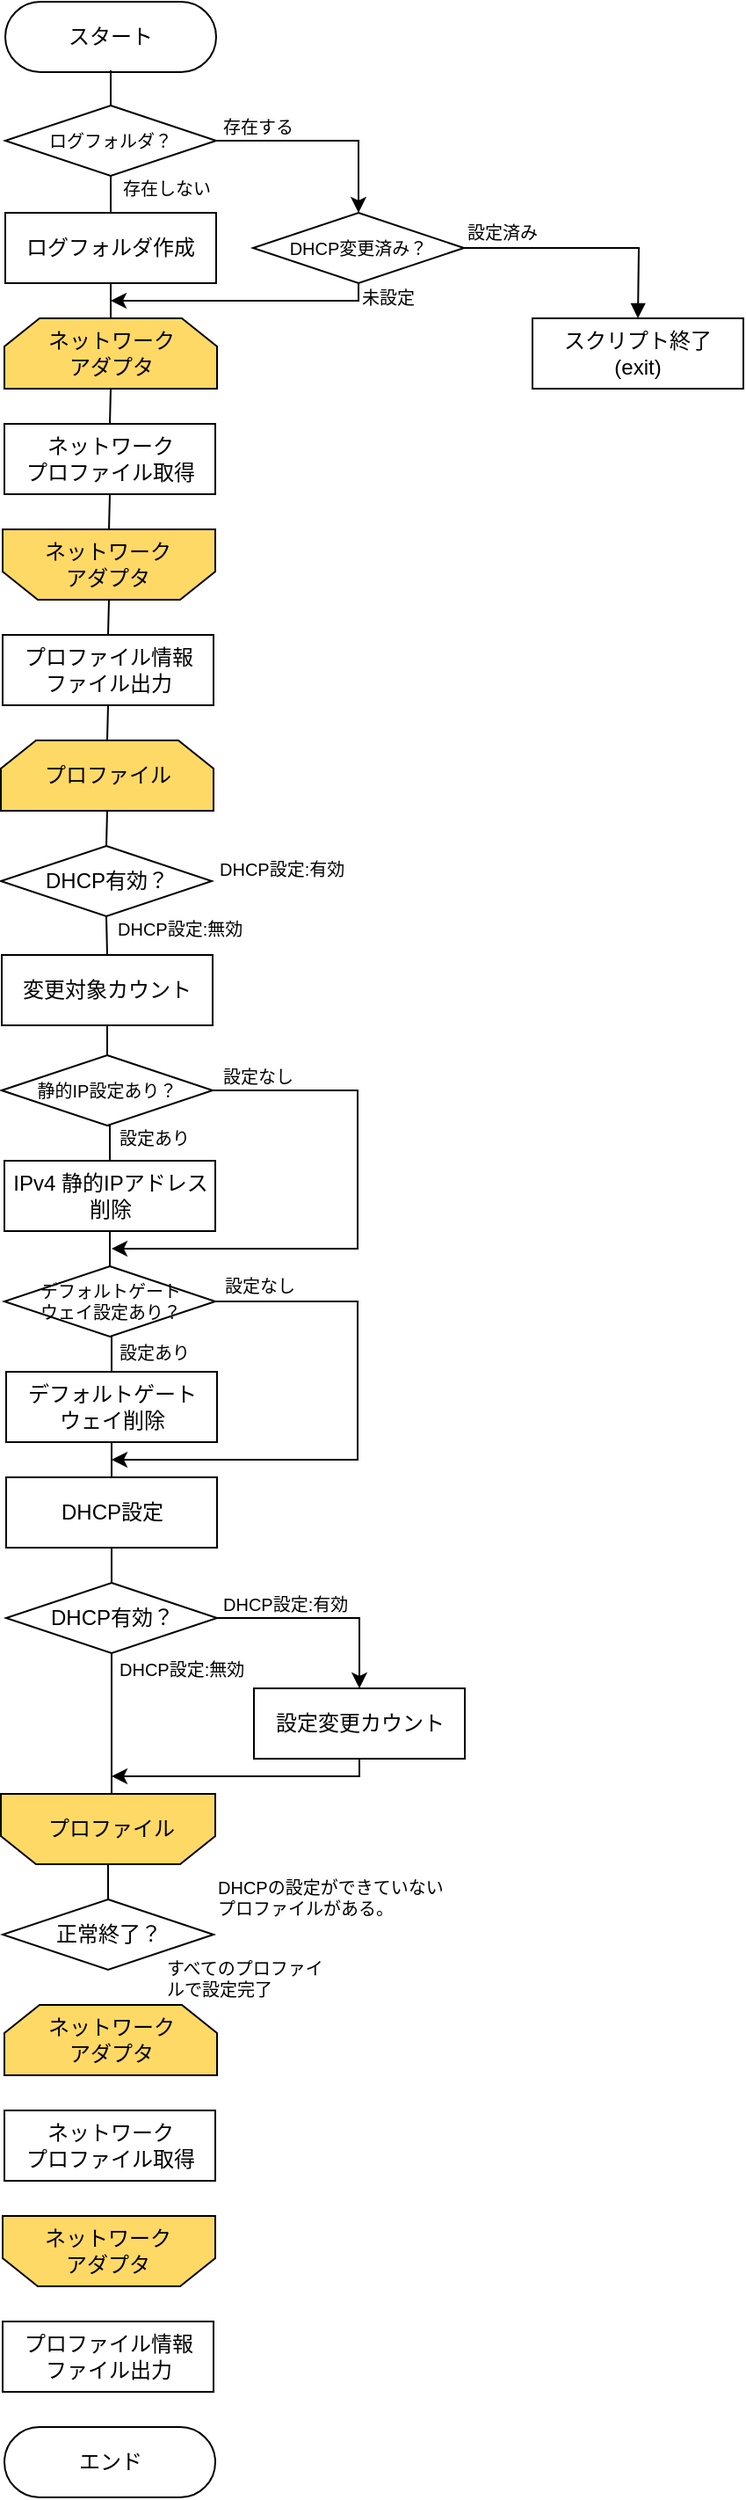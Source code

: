 <mxfile version="22.1.11" type="github">
  <diagram name="ページ1" id="wHj56v0oZ02i9ZqQ-0CH">
    <mxGraphModel dx="819" dy="458" grid="1" gridSize="10" guides="1" tooltips="1" connect="1" arrows="0" fold="1" page="1" pageScale="1" pageWidth="827" pageHeight="1169" math="0" shadow="0">
      <root>
        <mxCell id="0" />
        <mxCell id="1" parent="0" />
        <mxCell id="VmGl2ix6Ah8uTbjQqr3t-1" value="スタート" style="rounded=1;whiteSpace=wrap;html=1;arcSize=50;" parent="1" vertex="1">
          <mxGeometry x="40" y="40" width="120" height="40" as="geometry" />
        </mxCell>
        <mxCell id="VmGl2ix6Ah8uTbjQqr3t-23" value="エンド" style="rounded=1;whiteSpace=wrap;html=1;arcSize=50;" parent="1" vertex="1">
          <mxGeometry x="39.5" y="1419" width="120" height="40" as="geometry" />
        </mxCell>
        <mxCell id="vMYI4mo94rOwHd-NQ6uU-60" style="edgeStyle=orthogonalEdgeStyle;rounded=0;orthogonalLoop=1;jettySize=auto;html=1;exitX=0.5;exitY=1;exitDx=0;exitDy=0;" edge="1" parent="1" source="VmGl2ix6Ah8uTbjQqr3t-27">
          <mxGeometry relative="1" as="geometry">
            <mxPoint x="100" y="210" as="targetPoint" />
            <Array as="points">
              <mxPoint x="241" y="210" />
            </Array>
          </mxGeometry>
        </mxCell>
        <mxCell id="VmGl2ix6Ah8uTbjQqr3t-27" value="DHCP変更済み？" style="rhombus;whiteSpace=wrap;html=1;fontSize=10;" parent="1" vertex="1">
          <mxGeometry x="181" y="160" width="120" height="40" as="geometry" />
        </mxCell>
        <mxCell id="VmGl2ix6Ah8uTbjQqr3t-28" style="edgeStyle=orthogonalEdgeStyle;rounded=0;orthogonalLoop=1;jettySize=auto;html=1;entryX=0.5;entryY=0;entryDx=0;entryDy=0;endArrow=none;endFill=0;" parent="1" source="VmGl2ix6Ah8uTbjQqr3t-1" target="vMYI4mo94rOwHd-NQ6uU-2" edge="1">
          <mxGeometry relative="1" as="geometry">
            <mxPoint x="220" y="130" as="sourcePoint" />
            <mxPoint x="220" y="150" as="targetPoint" />
          </mxGeometry>
        </mxCell>
        <mxCell id="VmGl2ix6Ah8uTbjQqr3t-29" value="" style="endArrow=block;html=1;rounded=0;edgeStyle=orthogonalEdgeStyle;endFill=1;" parent="1" source="VmGl2ix6Ah8uTbjQqr3t-27" edge="1">
          <mxGeometry width="50" height="50" relative="1" as="geometry">
            <mxPoint x="301" y="180" as="sourcePoint" />
            <mxPoint x="400" y="220" as="targetPoint" />
          </mxGeometry>
        </mxCell>
        <mxCell id="VmGl2ix6Ah8uTbjQqr3t-30" value="設定済み" style="text;html=1;strokeColor=none;fillColor=none;align=left;verticalAlign=middle;whiteSpace=wrap;rounded=0;fontSize=10;" parent="1" vertex="1">
          <mxGeometry x="301" y="156" width="60" height="30" as="geometry" />
        </mxCell>
        <mxCell id="VmGl2ix6Ah8uTbjQqr3t-31" value="未設定" style="text;html=1;strokeColor=none;fillColor=none;align=left;verticalAlign=middle;whiteSpace=wrap;rounded=0;fontSize=10;" parent="1" vertex="1">
          <mxGeometry x="241" y="193" width="60" height="30" as="geometry" />
        </mxCell>
        <mxCell id="vMYI4mo94rOwHd-NQ6uU-45" style="edgeStyle=orthogonalEdgeStyle;rounded=0;hachureGap=4;orthogonalLoop=1;jettySize=auto;html=1;exitX=0.5;exitY=1;exitDx=0;exitDy=0;entryX=0.5;entryY=0;entryDx=0;entryDy=0;fontFamily=Architects Daughter;fontSource=https%3A%2F%2Ffonts.googleapis.com%2Fcss%3Ffamily%3DArchitects%2BDaughter;fontSize=16;endArrow=none;endFill=0;" edge="1" parent="1" source="vMYI4mo94rOwHd-NQ6uU-2" target="vMYI4mo94rOwHd-NQ6uU-9">
          <mxGeometry relative="1" as="geometry" />
        </mxCell>
        <mxCell id="vMYI4mo94rOwHd-NQ6uU-59" style="edgeStyle=orthogonalEdgeStyle;rounded=0;orthogonalLoop=1;jettySize=auto;html=1;exitX=1;exitY=0.5;exitDx=0;exitDy=0;entryX=0.5;entryY=0;entryDx=0;entryDy=0;" edge="1" parent="1" source="vMYI4mo94rOwHd-NQ6uU-2" target="VmGl2ix6Ah8uTbjQqr3t-27">
          <mxGeometry relative="1" as="geometry" />
        </mxCell>
        <mxCell id="vMYI4mo94rOwHd-NQ6uU-2" value="ログフォルダ？" style="rhombus;whiteSpace=wrap;html=1;fontSize=10;" vertex="1" parent="1">
          <mxGeometry x="40" y="99" width="120" height="40" as="geometry" />
        </mxCell>
        <mxCell id="vMYI4mo94rOwHd-NQ6uU-3" value="存在しない" style="text;html=1;strokeColor=none;fillColor=none;align=left;verticalAlign=middle;whiteSpace=wrap;rounded=0;fontSize=10;" vertex="1" parent="1">
          <mxGeometry x="105" y="131" width="70" height="30" as="geometry" />
        </mxCell>
        <mxCell id="vMYI4mo94rOwHd-NQ6uU-4" value="存在する" style="text;html=1;strokeColor=none;fillColor=none;align=left;verticalAlign=middle;whiteSpace=wrap;rounded=0;fontSize=10;" vertex="1" parent="1">
          <mxGeometry x="161.5" y="96" width="60" height="30" as="geometry" />
        </mxCell>
        <mxCell id="vMYI4mo94rOwHd-NQ6uU-7" value="スクリプト終了&lt;br&gt;(exit)" style="rounded=0;whiteSpace=wrap;html=1;" vertex="1" parent="1">
          <mxGeometry x="340" y="220" width="120" height="40" as="geometry" />
        </mxCell>
        <mxCell id="vMYI4mo94rOwHd-NQ6uU-46" style="edgeStyle=orthogonalEdgeStyle;rounded=0;hachureGap=4;orthogonalLoop=1;jettySize=auto;html=1;exitX=0.5;exitY=1;exitDx=0;exitDy=0;entryX=0.5;entryY=0;entryDx=0;entryDy=0;fontFamily=Architects Daughter;fontSource=https%3A%2F%2Ffonts.googleapis.com%2Fcss%3Ffamily%3DArchitects%2BDaughter;fontSize=16;endArrow=none;endFill=0;" edge="1" parent="1" source="vMYI4mo94rOwHd-NQ6uU-9" target="vMYI4mo94rOwHd-NQ6uU-10">
          <mxGeometry relative="1" as="geometry" />
        </mxCell>
        <mxCell id="vMYI4mo94rOwHd-NQ6uU-9" value="ログフォルダ作成" style="rounded=0;whiteSpace=wrap;html=1;" vertex="1" parent="1">
          <mxGeometry x="40" y="160" width="120" height="40" as="geometry" />
        </mxCell>
        <mxCell id="vMYI4mo94rOwHd-NQ6uU-47" style="edgeStyle=orthogonalEdgeStyle;rounded=0;hachureGap=4;orthogonalLoop=1;jettySize=auto;html=1;exitX=0.5;exitY=1;exitDx=0;exitDy=0;entryX=0.5;entryY=0;entryDx=0;entryDy=0;fontFamily=Architects Daughter;fontSource=https%3A%2F%2Ffonts.googleapis.com%2Fcss%3Ffamily%3DArchitects%2BDaughter;fontSize=16;endArrow=none;endFill=0;" edge="1" parent="1" source="vMYI4mo94rOwHd-NQ6uU-10" target="vMYI4mo94rOwHd-NQ6uU-11">
          <mxGeometry relative="1" as="geometry" />
        </mxCell>
        <mxCell id="vMYI4mo94rOwHd-NQ6uU-10" value="ネットワーク&lt;br&gt;アダプタ" style="shape=loopLimit;whiteSpace=wrap;html=1;fillColor=#FFD966;" vertex="1" parent="1">
          <mxGeometry x="39.5" y="220" width="121" height="40" as="geometry" />
        </mxCell>
        <mxCell id="vMYI4mo94rOwHd-NQ6uU-48" style="edgeStyle=orthogonalEdgeStyle;rounded=0;hachureGap=4;orthogonalLoop=1;jettySize=auto;html=1;exitX=0.5;exitY=1;exitDx=0;exitDy=0;entryX=0.5;entryY=1;entryDx=0;entryDy=0;fontFamily=Architects Daughter;fontSource=https%3A%2F%2Ffonts.googleapis.com%2Fcss%3Ffamily%3DArchitects%2BDaughter;fontSize=16;endArrow=none;endFill=0;" edge="1" parent="1" source="vMYI4mo94rOwHd-NQ6uU-11" target="vMYI4mo94rOwHd-NQ6uU-13">
          <mxGeometry relative="1" as="geometry" />
        </mxCell>
        <mxCell id="vMYI4mo94rOwHd-NQ6uU-11" value="ネットワーク&lt;br&gt;プロファイル取得" style="rounded=0;whiteSpace=wrap;html=1;" vertex="1" parent="1">
          <mxGeometry x="39.5" y="280" width="120" height="40" as="geometry" />
        </mxCell>
        <mxCell id="vMYI4mo94rOwHd-NQ6uU-50" style="edgeStyle=orthogonalEdgeStyle;rounded=0;hachureGap=4;orthogonalLoop=1;jettySize=auto;html=1;exitX=0.5;exitY=1;exitDx=0;exitDy=0;entryX=0.5;entryY=0;entryDx=0;entryDy=0;fontFamily=Architects Daughter;fontSource=https%3A%2F%2Ffonts.googleapis.com%2Fcss%3Ffamily%3DArchitects%2BDaughter;fontSize=16;endArrow=none;endFill=0;" edge="1" parent="1" source="vMYI4mo94rOwHd-NQ6uU-12" target="vMYI4mo94rOwHd-NQ6uU-15">
          <mxGeometry relative="1" as="geometry" />
        </mxCell>
        <mxCell id="vMYI4mo94rOwHd-NQ6uU-12" value="プロファイル情報&lt;br&gt;ファイル出力" style="rounded=0;whiteSpace=wrap;html=1;" vertex="1" parent="1">
          <mxGeometry x="38.5" y="400" width="120" height="40" as="geometry" />
        </mxCell>
        <mxCell id="vMYI4mo94rOwHd-NQ6uU-49" style="edgeStyle=orthogonalEdgeStyle;rounded=0;hachureGap=4;orthogonalLoop=1;jettySize=auto;html=1;exitX=0.5;exitY=0;exitDx=0;exitDy=0;entryX=0.5;entryY=0;entryDx=0;entryDy=0;fontFamily=Architects Daughter;fontSource=https%3A%2F%2Ffonts.googleapis.com%2Fcss%3Ffamily%3DArchitects%2BDaughter;fontSize=16;endArrow=none;endFill=0;" edge="1" parent="1" source="vMYI4mo94rOwHd-NQ6uU-13" target="vMYI4mo94rOwHd-NQ6uU-12">
          <mxGeometry relative="1" as="geometry" />
        </mxCell>
        <mxCell id="vMYI4mo94rOwHd-NQ6uU-13" value="" style="shape=loopLimit;whiteSpace=wrap;html=1;rotation=-180;verticalAlign=middle;fillColor=#FFD966;" vertex="1" parent="1">
          <mxGeometry x="38.5" y="340" width="121" height="40" as="geometry" />
        </mxCell>
        <mxCell id="vMYI4mo94rOwHd-NQ6uU-14" value="ネットワーク&lt;br&gt;アダプタ" style="text;html=1;strokeColor=none;fillColor=none;align=center;verticalAlign=middle;whiteSpace=wrap;rounded=0;" vertex="1" parent="1">
          <mxGeometry x="58" y="345" width="81" height="30" as="geometry" />
        </mxCell>
        <mxCell id="vMYI4mo94rOwHd-NQ6uU-51" style="edgeStyle=orthogonalEdgeStyle;rounded=0;hachureGap=4;orthogonalLoop=1;jettySize=auto;html=1;exitX=0.5;exitY=1;exitDx=0;exitDy=0;entryX=0.5;entryY=0;entryDx=0;entryDy=0;fontFamily=Architects Daughter;fontSource=https%3A%2F%2Ffonts.googleapis.com%2Fcss%3Ffamily%3DArchitects%2BDaughter;fontSize=16;endArrow=none;endFill=0;" edge="1" parent="1" source="vMYI4mo94rOwHd-NQ6uU-15" target="vMYI4mo94rOwHd-NQ6uU-19">
          <mxGeometry relative="1" as="geometry" />
        </mxCell>
        <mxCell id="vMYI4mo94rOwHd-NQ6uU-15" value="プロファイル" style="shape=loopLimit;whiteSpace=wrap;html=1;fillColor=#FFD966;" vertex="1" parent="1">
          <mxGeometry x="37.5" y="460" width="121" height="40" as="geometry" />
        </mxCell>
        <mxCell id="vMYI4mo94rOwHd-NQ6uU-17" value="" style="shape=loopLimit;whiteSpace=wrap;html=1;rotation=-180;verticalAlign=middle;fillColor=#FFD966;" vertex="1" parent="1">
          <mxGeometry x="37.5" y="1059" width="122" height="40" as="geometry" />
        </mxCell>
        <mxCell id="vMYI4mo94rOwHd-NQ6uU-18" value="プロファイル" style="text;html=1;strokeColor=none;fillColor=none;align=center;verticalAlign=middle;whiteSpace=wrap;rounded=0;" vertex="1" parent="1">
          <mxGeometry x="60" y="1064" width="81" height="30" as="geometry" />
        </mxCell>
        <mxCell id="vMYI4mo94rOwHd-NQ6uU-66" style="edgeStyle=orthogonalEdgeStyle;rounded=0;orthogonalLoop=1;jettySize=auto;html=1;exitX=0.5;exitY=1;exitDx=0;exitDy=0;entryX=0.5;entryY=0;entryDx=0;entryDy=0;endArrow=none;endFill=0;" edge="1" parent="1" source="vMYI4mo94rOwHd-NQ6uU-19" target="vMYI4mo94rOwHd-NQ6uU-65">
          <mxGeometry relative="1" as="geometry" />
        </mxCell>
        <mxCell id="vMYI4mo94rOwHd-NQ6uU-19" value="DHCP有効？" style="rhombus;whiteSpace=wrap;html=1;" vertex="1" parent="1">
          <mxGeometry x="37.5" y="520" width="120" height="40" as="geometry" />
        </mxCell>
        <mxCell id="vMYI4mo94rOwHd-NQ6uU-20" value="DHCP設定:無効" style="text;html=1;strokeColor=none;fillColor=none;align=left;verticalAlign=middle;whiteSpace=wrap;rounded=0;fontSize=10;" vertex="1" parent="1">
          <mxGeometry x="102" y="552" width="100" height="30" as="geometry" />
        </mxCell>
        <mxCell id="vMYI4mo94rOwHd-NQ6uU-21" value="DHCP設定:有効" style="text;html=1;strokeColor=none;fillColor=none;align=left;verticalAlign=middle;whiteSpace=wrap;rounded=0;fontSize=10;" vertex="1" parent="1">
          <mxGeometry x="160" y="518" width="107" height="30" as="geometry" />
        </mxCell>
        <mxCell id="vMYI4mo94rOwHd-NQ6uU-54" style="edgeStyle=orthogonalEdgeStyle;rounded=0;hachureGap=4;orthogonalLoop=1;jettySize=auto;html=1;exitX=0.5;exitY=1;exitDx=0;exitDy=0;entryX=0.5;entryY=0;entryDx=0;entryDy=0;fontFamily=Architects Daughter;fontSource=https%3A%2F%2Ffonts.googleapis.com%2Fcss%3Ffamily%3DArchitects%2BDaughter;fontSize=16;endArrow=none;endFill=0;" edge="1" parent="1" source="vMYI4mo94rOwHd-NQ6uU-22" target="vMYI4mo94rOwHd-NQ6uU-27">
          <mxGeometry relative="1" as="geometry" />
        </mxCell>
        <mxCell id="vMYI4mo94rOwHd-NQ6uU-22" value="IPv4 静的IPアドレス&lt;br&gt;削除" style="rounded=0;whiteSpace=wrap;html=1;" vertex="1" parent="1">
          <mxGeometry x="39.5" y="699" width="120" height="40" as="geometry" />
        </mxCell>
        <mxCell id="vMYI4mo94rOwHd-NQ6uU-53" style="edgeStyle=orthogonalEdgeStyle;rounded=0;hachureGap=4;orthogonalLoop=1;jettySize=auto;html=1;exitX=0.5;exitY=1;exitDx=0;exitDy=0;entryX=0.5;entryY=0;entryDx=0;entryDy=0;fontFamily=Architects Daughter;fontSource=https%3A%2F%2Ffonts.googleapis.com%2Fcss%3Ffamily%3DArchitects%2BDaughter;fontSize=16;endArrow=none;endFill=0;" edge="1" parent="1" source="vMYI4mo94rOwHd-NQ6uU-23" target="vMYI4mo94rOwHd-NQ6uU-22">
          <mxGeometry relative="1" as="geometry" />
        </mxCell>
        <mxCell id="vMYI4mo94rOwHd-NQ6uU-62" style="edgeStyle=orthogonalEdgeStyle;rounded=0;orthogonalLoop=1;jettySize=auto;html=1;exitX=1;exitY=0.5;exitDx=0;exitDy=0;" edge="1" parent="1" source="vMYI4mo94rOwHd-NQ6uU-23">
          <mxGeometry relative="1" as="geometry">
            <mxPoint x="100.5" y="749" as="targetPoint" />
            <Array as="points">
              <mxPoint x="240.5" y="659" />
              <mxPoint x="240.5" y="749" />
            </Array>
          </mxGeometry>
        </mxCell>
        <mxCell id="vMYI4mo94rOwHd-NQ6uU-23" value="静的IP設定あり？" style="rhombus;whiteSpace=wrap;html=1;fontSize=10;" vertex="1" parent="1">
          <mxGeometry x="38" y="639" width="120" height="40" as="geometry" />
        </mxCell>
        <mxCell id="vMYI4mo94rOwHd-NQ6uU-24" value="設定あり" style="text;html=1;strokeColor=none;fillColor=none;align=left;verticalAlign=middle;whiteSpace=wrap;rounded=0;fontSize=10;" vertex="1" parent="1">
          <mxGeometry x="102.5" y="671" width="60" height="30" as="geometry" />
        </mxCell>
        <mxCell id="vMYI4mo94rOwHd-NQ6uU-25" value="設定なし" style="text;html=1;strokeColor=none;fillColor=none;align=left;verticalAlign=middle;whiteSpace=wrap;rounded=0;fontSize=10;" vertex="1" parent="1">
          <mxGeometry x="161.5" y="636" width="57" height="30" as="geometry" />
        </mxCell>
        <mxCell id="vMYI4mo94rOwHd-NQ6uU-56" style="edgeStyle=orthogonalEdgeStyle;rounded=0;hachureGap=4;orthogonalLoop=1;jettySize=auto;html=1;exitX=0.5;exitY=1;exitDx=0;exitDy=0;entryX=0.5;entryY=0;entryDx=0;entryDy=0;fontFamily=Architects Daughter;fontSource=https%3A%2F%2Ffonts.googleapis.com%2Fcss%3Ffamily%3DArchitects%2BDaughter;fontSize=16;endArrow=none;endFill=0;" edge="1" parent="1" source="vMYI4mo94rOwHd-NQ6uU-26" target="vMYI4mo94rOwHd-NQ6uU-30">
          <mxGeometry relative="1" as="geometry" />
        </mxCell>
        <mxCell id="vMYI4mo94rOwHd-NQ6uU-26" value="デフォルトゲート&lt;br&gt;ウェイ削除" style="rounded=0;whiteSpace=wrap;html=1;" vertex="1" parent="1">
          <mxGeometry x="40.5" y="819" width="120" height="40" as="geometry" />
        </mxCell>
        <mxCell id="vMYI4mo94rOwHd-NQ6uU-55" style="edgeStyle=orthogonalEdgeStyle;rounded=0;hachureGap=4;orthogonalLoop=1;jettySize=auto;html=1;exitX=0.5;exitY=1;exitDx=0;exitDy=0;entryX=0.5;entryY=0;entryDx=0;entryDy=0;fontFamily=Architects Daughter;fontSource=https%3A%2F%2Ffonts.googleapis.com%2Fcss%3Ffamily%3DArchitects%2BDaughter;fontSize=16;endArrow=none;endFill=0;" edge="1" parent="1" source="vMYI4mo94rOwHd-NQ6uU-27" target="vMYI4mo94rOwHd-NQ6uU-26">
          <mxGeometry relative="1" as="geometry" />
        </mxCell>
        <mxCell id="vMYI4mo94rOwHd-NQ6uU-63" style="edgeStyle=orthogonalEdgeStyle;rounded=0;orthogonalLoop=1;jettySize=auto;html=1;exitX=1;exitY=0.5;exitDx=0;exitDy=0;" edge="1" parent="1" source="vMYI4mo94rOwHd-NQ6uU-27">
          <mxGeometry relative="1" as="geometry">
            <mxPoint x="100.5" y="869" as="targetPoint" />
            <Array as="points">
              <mxPoint x="240.5" y="779" />
              <mxPoint x="240.5" y="869" />
            </Array>
          </mxGeometry>
        </mxCell>
        <mxCell id="vMYI4mo94rOwHd-NQ6uU-27" value="デフォルトゲート&lt;br style=&quot;font-size: 10px;&quot;&gt;ウェイ設定あり？" style="rhombus;whiteSpace=wrap;html=1;fontSize=10;" vertex="1" parent="1">
          <mxGeometry x="39.5" y="759" width="120" height="40" as="geometry" />
        </mxCell>
        <mxCell id="vMYI4mo94rOwHd-NQ6uU-28" value="設定あり" style="text;html=1;strokeColor=none;fillColor=none;align=left;verticalAlign=middle;whiteSpace=wrap;rounded=0;fontSize=10;" vertex="1" parent="1">
          <mxGeometry x="102.5" y="793" width="60" height="30" as="geometry" />
        </mxCell>
        <mxCell id="vMYI4mo94rOwHd-NQ6uU-29" value="設定なし" style="text;html=1;strokeColor=none;fillColor=none;align=left;verticalAlign=middle;whiteSpace=wrap;rounded=0;fontSize=10;" vertex="1" parent="1">
          <mxGeometry x="162.5" y="755" width="57" height="30" as="geometry" />
        </mxCell>
        <mxCell id="vMYI4mo94rOwHd-NQ6uU-57" style="edgeStyle=orthogonalEdgeStyle;rounded=0;hachureGap=4;orthogonalLoop=1;jettySize=auto;html=1;exitX=0.5;exitY=1;exitDx=0;exitDy=0;entryX=0.5;entryY=0;entryDx=0;entryDy=0;fontFamily=Architects Daughter;fontSource=https%3A%2F%2Ffonts.googleapis.com%2Fcss%3Ffamily%3DArchitects%2BDaughter;fontSize=16;endArrow=none;endFill=0;" edge="1" parent="1" source="vMYI4mo94rOwHd-NQ6uU-30" target="vMYI4mo94rOwHd-NQ6uU-31">
          <mxGeometry relative="1" as="geometry" />
        </mxCell>
        <mxCell id="vMYI4mo94rOwHd-NQ6uU-30" value="DHCP設定" style="rounded=0;whiteSpace=wrap;html=1;" vertex="1" parent="1">
          <mxGeometry x="40.5" y="879" width="120" height="40" as="geometry" />
        </mxCell>
        <mxCell id="vMYI4mo94rOwHd-NQ6uU-58" style="edgeStyle=orthogonalEdgeStyle;rounded=0;hachureGap=4;orthogonalLoop=1;jettySize=auto;html=1;exitX=0.5;exitY=1;exitDx=0;exitDy=0;entryX=0.5;entryY=1;entryDx=0;entryDy=0;fontFamily=Architects Daughter;fontSource=https%3A%2F%2Ffonts.googleapis.com%2Fcss%3Ffamily%3DArchitects%2BDaughter;fontSize=16;endArrow=none;endFill=0;" edge="1" parent="1" source="vMYI4mo94rOwHd-NQ6uU-31" target="vMYI4mo94rOwHd-NQ6uU-17">
          <mxGeometry relative="1" as="geometry">
            <Array as="points">
              <mxPoint x="100.5" y="1059" />
            </Array>
          </mxGeometry>
        </mxCell>
        <mxCell id="vMYI4mo94rOwHd-NQ6uU-61" style="edgeStyle=orthogonalEdgeStyle;rounded=0;orthogonalLoop=1;jettySize=auto;html=1;exitX=1;exitY=0.5;exitDx=0;exitDy=0;entryX=0.5;entryY=0;entryDx=0;entryDy=0;" edge="1" parent="1" source="vMYI4mo94rOwHd-NQ6uU-31" target="vMYI4mo94rOwHd-NQ6uU-34">
          <mxGeometry relative="1" as="geometry" />
        </mxCell>
        <mxCell id="vMYI4mo94rOwHd-NQ6uU-31" value="DHCP有効？" style="rhombus;whiteSpace=wrap;html=1;" vertex="1" parent="1">
          <mxGeometry x="40.5" y="939" width="120" height="40" as="geometry" />
        </mxCell>
        <mxCell id="vMYI4mo94rOwHd-NQ6uU-32" value="DHCP設定:無効" style="text;html=1;strokeColor=none;fillColor=none;align=left;verticalAlign=middle;whiteSpace=wrap;rounded=0;fontSize=10;" vertex="1" parent="1">
          <mxGeometry x="102.5" y="973" width="100" height="30" as="geometry" />
        </mxCell>
        <mxCell id="vMYI4mo94rOwHd-NQ6uU-33" value="DHCP設定:有効" style="text;html=1;strokeColor=none;fillColor=none;align=left;verticalAlign=middle;whiteSpace=wrap;rounded=0;fontSize=10;" vertex="1" parent="1">
          <mxGeometry x="161.5" y="936" width="107" height="30" as="geometry" />
        </mxCell>
        <mxCell id="vMYI4mo94rOwHd-NQ6uU-64" style="edgeStyle=orthogonalEdgeStyle;rounded=0;orthogonalLoop=1;jettySize=auto;html=1;exitX=0.5;exitY=1;exitDx=0;exitDy=0;" edge="1" parent="1" source="vMYI4mo94rOwHd-NQ6uU-34">
          <mxGeometry relative="1" as="geometry">
            <mxPoint x="100.5" y="1049" as="targetPoint" />
            <Array as="points">
              <mxPoint x="241.5" y="1049" />
            </Array>
          </mxGeometry>
        </mxCell>
        <mxCell id="vMYI4mo94rOwHd-NQ6uU-34" value="設定変更カウント" style="rounded=0;whiteSpace=wrap;html=1;" vertex="1" parent="1">
          <mxGeometry x="181.5" y="999" width="120" height="40" as="geometry" />
        </mxCell>
        <mxCell id="vMYI4mo94rOwHd-NQ6uU-36" style="edgeStyle=orthogonalEdgeStyle;rounded=0;orthogonalLoop=1;jettySize=auto;html=1;endArrow=none;endFill=0;exitX=0.5;exitY=0;exitDx=0;exitDy=0;entryX=0.5;entryY=0;entryDx=0;entryDy=0;" edge="1" target="vMYI4mo94rOwHd-NQ6uU-37" parent="1" source="vMYI4mo94rOwHd-NQ6uU-17">
          <mxGeometry relative="1" as="geometry">
            <mxPoint x="99.5" y="1099" as="sourcePoint" />
            <mxPoint x="98.5" y="1139" as="targetPoint" />
          </mxGeometry>
        </mxCell>
        <mxCell id="vMYI4mo94rOwHd-NQ6uU-37" value="正常終了？" style="rhombus;whiteSpace=wrap;html=1;" vertex="1" parent="1">
          <mxGeometry x="38.5" y="1119" width="120" height="40" as="geometry" />
        </mxCell>
        <mxCell id="vMYI4mo94rOwHd-NQ6uU-38" value="DHCPの設定ができていない&lt;br style=&quot;font-size: 10px;&quot;&gt;プロファイルがある。" style="text;html=1;strokeColor=none;fillColor=none;align=left;verticalAlign=middle;whiteSpace=wrap;rounded=0;fontSize=10;" vertex="1" parent="1">
          <mxGeometry x="158.5" y="1103" width="171" height="30" as="geometry" />
        </mxCell>
        <mxCell id="vMYI4mo94rOwHd-NQ6uU-39" value="すべてのプロファイルで設定完了" style="text;html=1;strokeColor=none;fillColor=none;align=left;verticalAlign=middle;whiteSpace=wrap;rounded=0;fontSize=10;" vertex="1" parent="1">
          <mxGeometry x="129.5" y="1149" width="100" height="30" as="geometry" />
        </mxCell>
        <mxCell id="vMYI4mo94rOwHd-NQ6uU-40" value="ネットワーク&lt;br&gt;アダプタ" style="shape=loopLimit;whiteSpace=wrap;html=1;fillColor=#FFD966;" vertex="1" parent="1">
          <mxGeometry x="39.5" y="1179" width="121" height="40" as="geometry" />
        </mxCell>
        <mxCell id="vMYI4mo94rOwHd-NQ6uU-41" value="ネットワーク&lt;br&gt;プロファイル取得" style="rounded=0;whiteSpace=wrap;html=1;" vertex="1" parent="1">
          <mxGeometry x="39.5" y="1239" width="120" height="40" as="geometry" />
        </mxCell>
        <mxCell id="vMYI4mo94rOwHd-NQ6uU-42" value="プロファイル情報&lt;br&gt;ファイル出力" style="rounded=0;whiteSpace=wrap;html=1;" vertex="1" parent="1">
          <mxGeometry x="38.5" y="1359" width="120" height="40" as="geometry" />
        </mxCell>
        <mxCell id="vMYI4mo94rOwHd-NQ6uU-43" value="" style="shape=loopLimit;whiteSpace=wrap;html=1;rotation=-180;verticalAlign=middle;fillColor=#FFD966;" vertex="1" parent="1">
          <mxGeometry x="38.5" y="1299" width="121" height="40" as="geometry" />
        </mxCell>
        <mxCell id="vMYI4mo94rOwHd-NQ6uU-44" value="ネットワーク&lt;br&gt;アダプタ" style="text;html=1;strokeColor=none;fillColor=none;align=center;verticalAlign=middle;whiteSpace=wrap;rounded=0;" vertex="1" parent="1">
          <mxGeometry x="58" y="1304" width="81" height="30" as="geometry" />
        </mxCell>
        <mxCell id="vMYI4mo94rOwHd-NQ6uU-67" style="edgeStyle=orthogonalEdgeStyle;rounded=0;orthogonalLoop=1;jettySize=auto;html=1;exitX=0.5;exitY=1;exitDx=0;exitDy=0;entryX=0.5;entryY=0;entryDx=0;entryDy=0;endArrow=none;endFill=0;" edge="1" parent="1" source="vMYI4mo94rOwHd-NQ6uU-65" target="vMYI4mo94rOwHd-NQ6uU-23">
          <mxGeometry relative="1" as="geometry" />
        </mxCell>
        <mxCell id="vMYI4mo94rOwHd-NQ6uU-65" value="変更対象カウント" style="rounded=0;whiteSpace=wrap;html=1;" vertex="1" parent="1">
          <mxGeometry x="38" y="582" width="120" height="40" as="geometry" />
        </mxCell>
      </root>
    </mxGraphModel>
  </diagram>
</mxfile>
